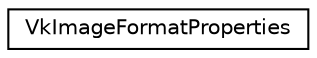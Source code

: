 digraph "Graphical Class Hierarchy"
{
 // LATEX_PDF_SIZE
  edge [fontname="Helvetica",fontsize="10",labelfontname="Helvetica",labelfontsize="10"];
  node [fontname="Helvetica",fontsize="10",shape=record];
  rankdir="LR";
  Node0 [label="VkImageFormatProperties",height=0.2,width=0.4,color="black", fillcolor="white", style="filled",URL="$structVkImageFormatProperties.html",tooltip=" "];
}
